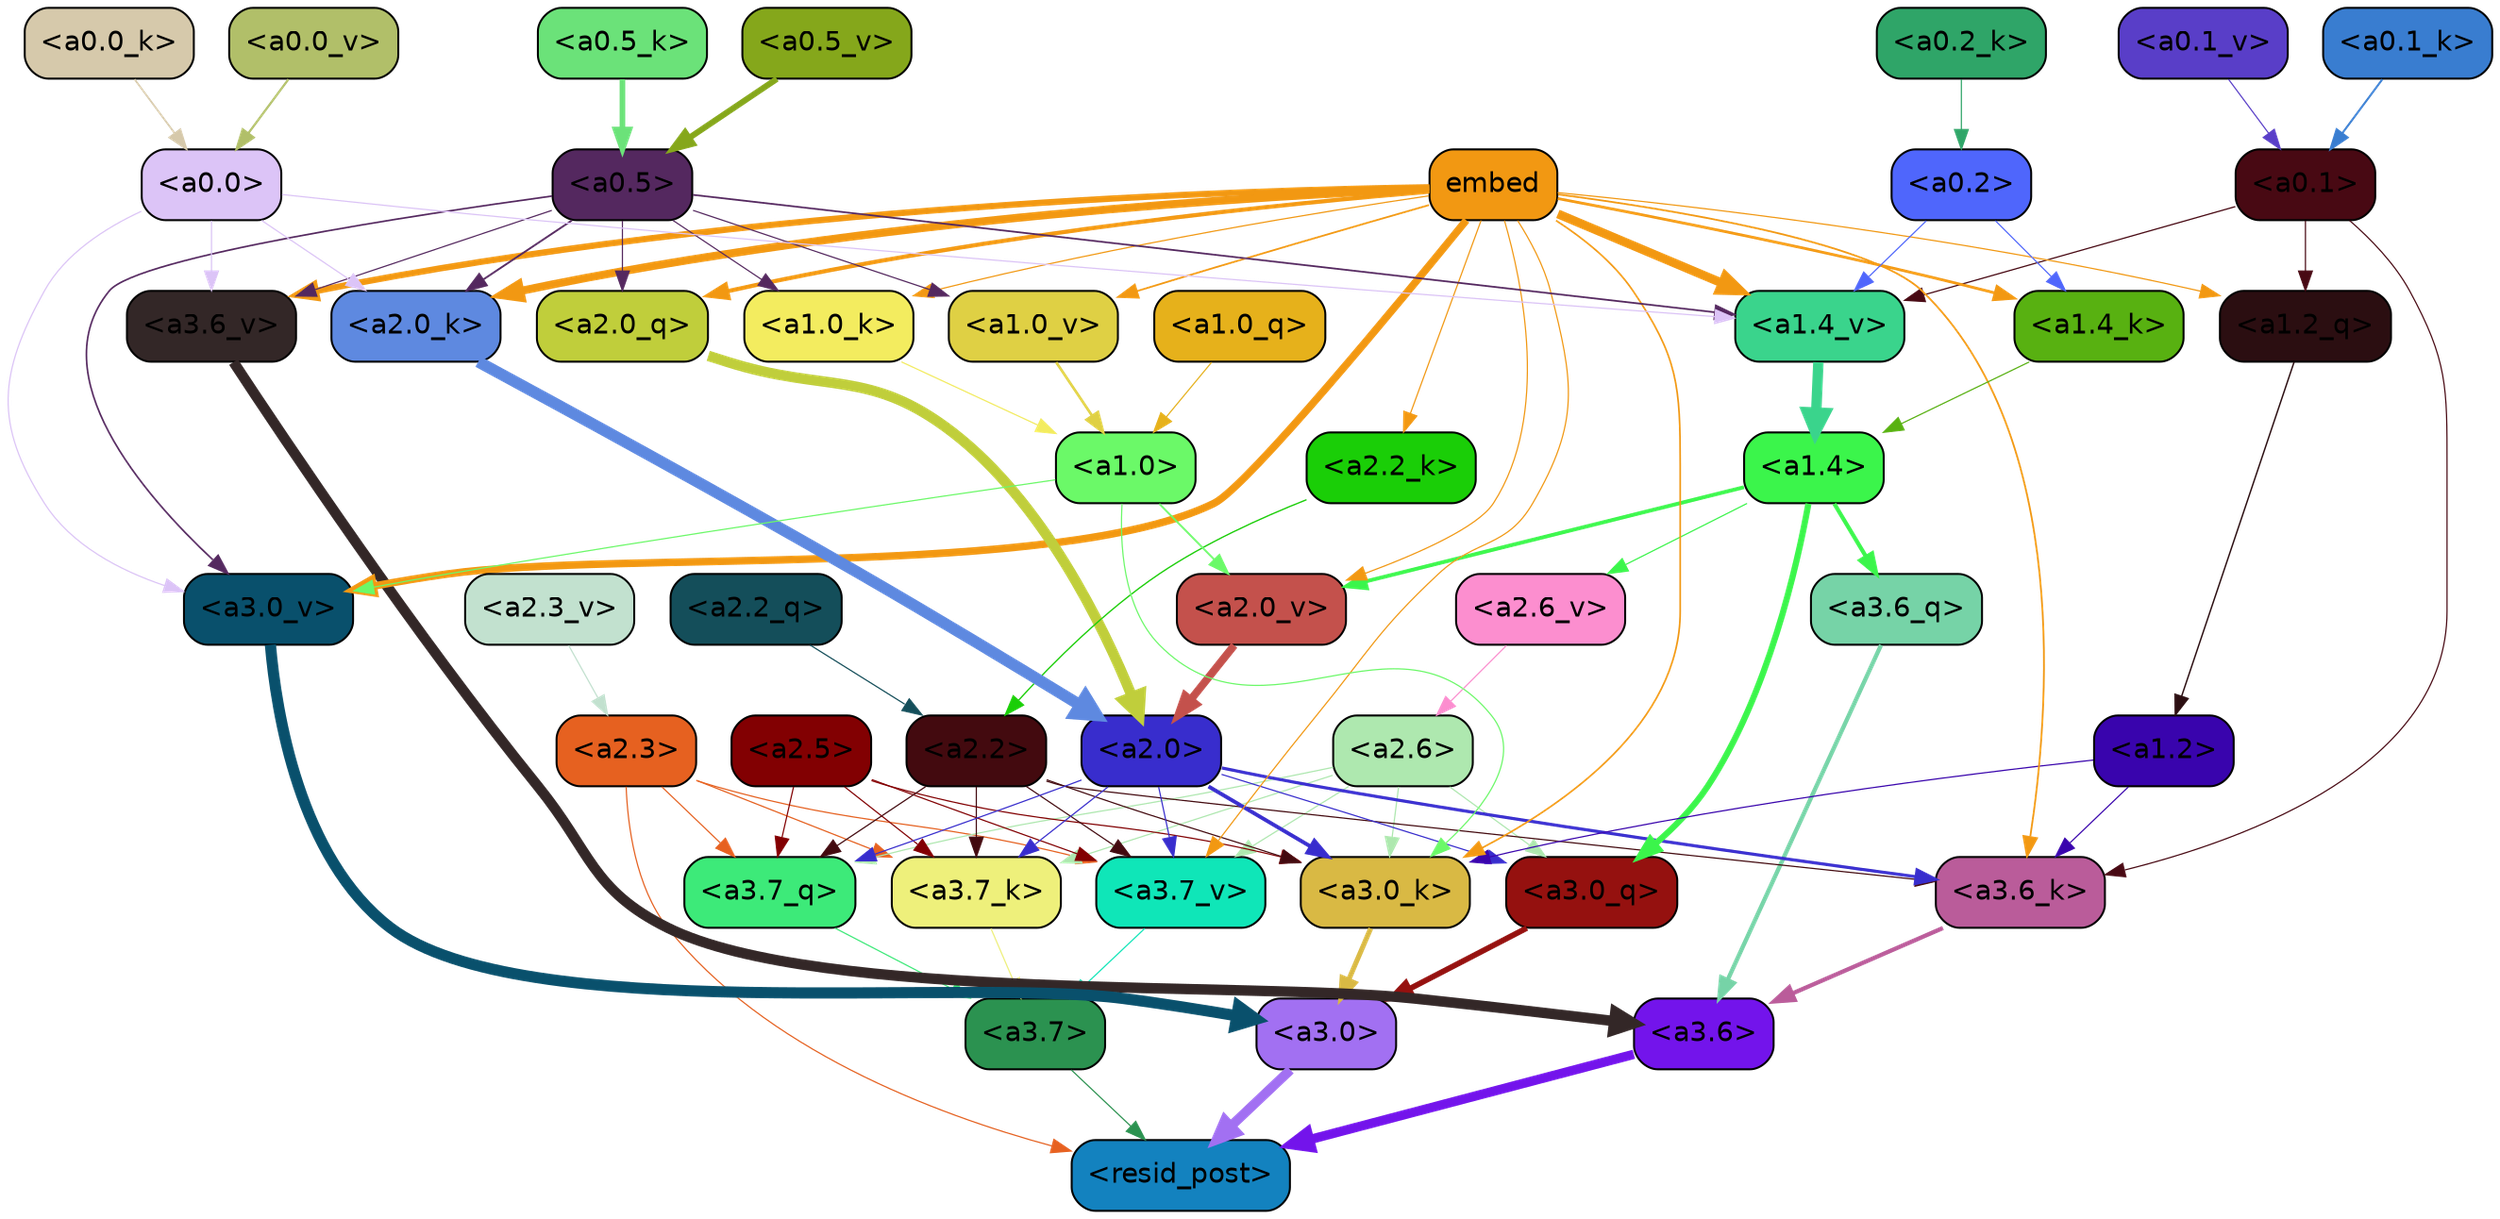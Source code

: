 strict digraph "" {
	graph [bgcolor=transparent,
		layout=dot,
		overlap=false,
		splines=true
	];
	"<a3.7>"	[color=black,
		fillcolor="#2b9250",
		fontname=Helvetica,
		shape=box,
		style="filled, rounded"];
	"<resid_post>"	[color=black,
		fillcolor="#1382bf",
		fontname=Helvetica,
		shape=box,
		style="filled, rounded"];
	"<a3.7>" -> "<resid_post>"	[color="#2b9250",
		penwidth=0.6];
	"<a3.6>"	[color=black,
		fillcolor="#7314eb",
		fontname=Helvetica,
		shape=box,
		style="filled, rounded"];
	"<a3.6>" -> "<resid_post>"	[color="#7314eb",
		penwidth=4.751592040061951];
	"<a3.0>"	[color=black,
		fillcolor="#a270f2",
		fontname=Helvetica,
		shape=box,
		style="filled, rounded"];
	"<a3.0>" -> "<resid_post>"	[color="#a270f2",
		penwidth=4.904066681861877];
	"<a2.3>"	[color=black,
		fillcolor="#e66120",
		fontname=Helvetica,
		shape=box,
		style="filled, rounded"];
	"<a2.3>" -> "<resid_post>"	[color="#e66120",
		penwidth=0.6];
	"<a3.7_q>"	[color=black,
		fillcolor="#3dea79",
		fontname=Helvetica,
		shape=box,
		style="filled, rounded"];
	"<a2.3>" -> "<a3.7_q>"	[color="#e66120",
		penwidth=0.6];
	"<a3.7_k>"	[color=black,
		fillcolor="#eef07b",
		fontname=Helvetica,
		shape=box,
		style="filled, rounded"];
	"<a2.3>" -> "<a3.7_k>"	[color="#e66120",
		penwidth=0.6069068089127541];
	"<a3.7_v>"	[color=black,
		fillcolor="#0fe6b8",
		fontname=Helvetica,
		shape=box,
		style="filled, rounded"];
	"<a2.3>" -> "<a3.7_v>"	[color="#e66120",
		penwidth=0.6];
	"<a3.7_q>" -> "<a3.7>"	[color="#3dea79",
		penwidth=0.6];
	"<a3.6_q>"	[color=black,
		fillcolor="#76d3a7",
		fontname=Helvetica,
		shape=box,
		style="filled, rounded"];
	"<a3.6_q>" -> "<a3.6>"	[color="#76d3a7",
		penwidth=2.160832464694977];
	"<a3.0_q>"	[color=black,
		fillcolor="#95110f",
		fontname=Helvetica,
		shape=box,
		style="filled, rounded"];
	"<a3.0_q>" -> "<a3.0>"	[color="#95110f",
		penwidth=2.870753765106201];
	"<a3.7_k>" -> "<a3.7>"	[color="#eef07b",
		penwidth=0.6];
	"<a3.6_k>"	[color=black,
		fillcolor="#ba5c9a",
		fontname=Helvetica,
		shape=box,
		style="filled, rounded"];
	"<a3.6_k>" -> "<a3.6>"	[color="#ba5c9a",
		penwidth=2.13908451795578];
	"<a3.0_k>"	[color=black,
		fillcolor="#d9b944",
		fontname=Helvetica,
		shape=box,
		style="filled, rounded"];
	"<a3.0_k>" -> "<a3.0>"	[color="#d9b944",
		penwidth=2.520303964614868];
	"<a3.7_v>" -> "<a3.7>"	[color="#0fe6b8",
		penwidth=0.6];
	"<a3.6_v>"	[color=black,
		fillcolor="#332727",
		fontname=Helvetica,
		shape=box,
		style="filled, rounded"];
	"<a3.6_v>" -> "<a3.6>"	[color="#332727",
		penwidth=5.297133803367615];
	"<a3.0_v>"	[color=black,
		fillcolor="#09506c",
		fontname=Helvetica,
		shape=box,
		style="filled, rounded"];
	"<a3.0_v>" -> "<a3.0>"	[color="#09506c",
		penwidth=5.680712580680847];
	"<a2.6>"	[color=black,
		fillcolor="#aee8af",
		fontname=Helvetica,
		shape=box,
		style="filled, rounded"];
	"<a2.6>" -> "<a3.7_q>"	[color="#aee8af",
		penwidth=0.6];
	"<a2.6>" -> "<a3.0_q>"	[color="#aee8af",
		penwidth=0.6];
	"<a2.6>" -> "<a3.7_k>"	[color="#aee8af",
		penwidth=0.6];
	"<a2.6>" -> "<a3.0_k>"	[color="#aee8af",
		penwidth=0.6];
	"<a2.6>" -> "<a3.7_v>"	[color="#aee8af",
		penwidth=0.6];
	"<a2.5>"	[color=black,
		fillcolor="#820002",
		fontname=Helvetica,
		shape=box,
		style="filled, rounded"];
	"<a2.5>" -> "<a3.7_q>"	[color="#820002",
		penwidth=0.6];
	"<a2.5>" -> "<a3.7_k>"	[color="#820002",
		penwidth=0.6];
	"<a2.5>" -> "<a3.0_k>"	[color="#820002",
		penwidth=0.6];
	"<a2.5>" -> "<a3.7_v>"	[color="#820002",
		penwidth=0.6];
	"<a2.2>"	[color=black,
		fillcolor="#430a0f",
		fontname=Helvetica,
		shape=box,
		style="filled, rounded"];
	"<a2.2>" -> "<a3.7_q>"	[color="#430a0f",
		penwidth=0.6];
	"<a2.2>" -> "<a3.7_k>"	[color="#430a0f",
		penwidth=0.6];
	"<a2.2>" -> "<a3.6_k>"	[color="#430a0f",
		penwidth=0.6];
	"<a2.2>" -> "<a3.0_k>"	[color="#430a0f",
		penwidth=0.6];
	"<a2.2>" -> "<a3.7_v>"	[color="#430a0f",
		penwidth=0.6];
	"<a2.0>"	[color=black,
		fillcolor="#382dcd",
		fontname=Helvetica,
		shape=box,
		style="filled, rounded"];
	"<a2.0>" -> "<a3.7_q>"	[color="#382dcd",
		penwidth=0.6];
	"<a2.0>" -> "<a3.0_q>"	[color="#382dcd",
		penwidth=0.6];
	"<a2.0>" -> "<a3.7_k>"	[color="#382dcd",
		penwidth=0.6];
	"<a2.0>" -> "<a3.6_k>"	[color="#382dcd",
		penwidth=1.564806342124939];
	"<a2.0>" -> "<a3.0_k>"	[color="#382dcd",
		penwidth=1.9353990852832794];
	"<a2.0>" -> "<a3.7_v>"	[color="#382dcd",
		penwidth=0.6];
	"<a1.4>"	[color=black,
		fillcolor="#3bf54b",
		fontname=Helvetica,
		shape=box,
		style="filled, rounded"];
	"<a1.4>" -> "<a3.6_q>"	[color="#3bf54b",
		penwidth=2.0727532356977463];
	"<a1.4>" -> "<a3.0_q>"	[color="#3bf54b",
		penwidth=3.1279823780059814];
	"<a2.6_v>"	[color=black,
		fillcolor="#fc8ecf",
		fontname=Helvetica,
		shape=box,
		style="filled, rounded"];
	"<a1.4>" -> "<a2.6_v>"	[color="#3bf54b",
		penwidth=0.6];
	"<a2.0_v>"	[color=black,
		fillcolor="#c4514c",
		fontname=Helvetica,
		shape=box,
		style="filled, rounded"];
	"<a1.4>" -> "<a2.0_v>"	[color="#3bf54b",
		penwidth=1.9170897603034973];
	"<a1.2>"	[color=black,
		fillcolor="#3904ad",
		fontname=Helvetica,
		shape=box,
		style="filled, rounded"];
	"<a1.2>" -> "<a3.6_k>"	[color="#3904ad",
		penwidth=0.6];
	"<a1.2>" -> "<a3.0_k>"	[color="#3904ad",
		penwidth=0.6];
	"<a0.1>"	[color=black,
		fillcolor="#480913",
		fontname=Helvetica,
		shape=box,
		style="filled, rounded"];
	"<a0.1>" -> "<a3.6_k>"	[color="#480913",
		penwidth=0.6];
	"<a1.2_q>"	[color=black,
		fillcolor="#2b0e11",
		fontname=Helvetica,
		shape=box,
		style="filled, rounded"];
	"<a0.1>" -> "<a1.2_q>"	[color="#480913",
		penwidth=0.6];
	"<a1.4_v>"	[color=black,
		fillcolor="#3ad48c",
		fontname=Helvetica,
		shape=box,
		style="filled, rounded"];
	"<a0.1>" -> "<a1.4_v>"	[color="#480913",
		penwidth=0.6202214732766151];
	embed	[color=black,
		fillcolor="#f29812",
		fontname=Helvetica,
		shape=box,
		style="filled, rounded"];
	embed -> "<a3.6_k>"	[color="#f29812",
		penwidth=0.8915999233722687];
	embed -> "<a3.0_k>"	[color="#f29812",
		penwidth=0.832088902592659];
	embed -> "<a3.7_v>"	[color="#f29812",
		penwidth=0.6];
	embed -> "<a3.6_v>"	[color="#f29812",
		penwidth=3.1840110421180725];
	embed -> "<a3.0_v>"	[color="#f29812",
		penwidth=3.8132747188210487];
	"<a2.0_q>"	[color=black,
		fillcolor="#c0ce3b",
		fontname=Helvetica,
		shape=box,
		style="filled, rounded"];
	embed -> "<a2.0_q>"	[color="#f29812",
		penwidth=2.084651827812195];
	"<a2.2_k>"	[color=black,
		fillcolor="#1ace07",
		fontname=Helvetica,
		shape=box,
		style="filled, rounded"];
	embed -> "<a2.2_k>"	[color="#f29812",
		penwidth=0.6];
	"<a2.0_k>"	[color=black,
		fillcolor="#5e89e0",
		fontname=Helvetica,
		shape=box,
		style="filled, rounded"];
	embed -> "<a2.0_k>"	[color="#f29812",
		penwidth=4.084526404738426];
	embed -> "<a2.0_v>"	[color="#f29812",
		penwidth=0.6];
	embed -> "<a1.2_q>"	[color="#f29812",
		penwidth=0.6];
	"<a1.4_k>"	[color=black,
		fillcolor="#58b111",
		fontname=Helvetica,
		shape=box,
		style="filled, rounded"];
	embed -> "<a1.4_k>"	[color="#f29812",
		penwidth=1.3912410736083984];
	"<a1.0_k>"	[color=black,
		fillcolor="#f3ec5f",
		fontname=Helvetica,
		shape=box,
		style="filled, rounded"];
	embed -> "<a1.0_k>"	[color="#f29812",
		penwidth=0.6];
	embed -> "<a1.4_v>"	[color="#f29812",
		penwidth=4.4888065457344055];
	"<a1.0_v>"	[color=black,
		fillcolor="#dfd044",
		fontname=Helvetica,
		shape=box,
		style="filled, rounded"];
	embed -> "<a1.0_v>"	[color="#f29812",
		penwidth=0.8796700537204742];
	"<a1.0>"	[color=black,
		fillcolor="#6bf968",
		fontname=Helvetica,
		shape=box,
		style="filled, rounded"];
	"<a1.0>" -> "<a3.0_k>"	[color="#6bf968",
		penwidth=0.6];
	"<a1.0>" -> "<a3.0_v>"	[color="#6bf968",
		penwidth=0.6];
	"<a1.0>" -> "<a2.0_v>"	[color="#6bf968",
		penwidth=0.9450988052412868];
	"<a0.5>"	[color=black,
		fillcolor="#54285f",
		fontname=Helvetica,
		shape=box,
		style="filled, rounded"];
	"<a0.5>" -> "<a3.6_v>"	[color="#54285f",
		penwidth=0.6];
	"<a0.5>" -> "<a3.0_v>"	[color="#54285f",
		penwidth=0.8331108838319778];
	"<a0.5>" -> "<a2.0_q>"	[color="#54285f",
		penwidth=0.6];
	"<a0.5>" -> "<a2.0_k>"	[color="#54285f",
		penwidth=0.9412797391414642];
	"<a0.5>" -> "<a1.0_k>"	[color="#54285f",
		penwidth=0.6];
	"<a0.5>" -> "<a1.4_v>"	[color="#54285f",
		penwidth=0.8757842034101486];
	"<a0.5>" -> "<a1.0_v>"	[color="#54285f",
		penwidth=0.6];
	"<a0.0>"	[color=black,
		fillcolor="#dcc4f7",
		fontname=Helvetica,
		shape=box,
		style="filled, rounded"];
	"<a0.0>" -> "<a3.6_v>"	[color="#dcc4f7",
		penwidth=0.6];
	"<a0.0>" -> "<a3.0_v>"	[color="#dcc4f7",
		penwidth=0.6];
	"<a0.0>" -> "<a2.0_k>"	[color="#dcc4f7",
		penwidth=0.6];
	"<a0.0>" -> "<a1.4_v>"	[color="#dcc4f7",
		penwidth=0.6];
	"<a2.2_q>"	[color=black,
		fillcolor="#144e5a",
		fontname=Helvetica,
		shape=box,
		style="filled, rounded"];
	"<a2.2_q>" -> "<a2.2>"	[color="#144e5a",
		penwidth=0.6];
	"<a2.0_q>" -> "<a2.0>"	[color="#c0ce3b",
		penwidth=5.29856276512146];
	"<a2.2_k>" -> "<a2.2>"	[color="#1ace07",
		penwidth=0.6722683310508728];
	"<a2.0_k>" -> "<a2.0>"	[color="#5e89e0",
		penwidth=5.859246134757996];
	"<a2.6_v>" -> "<a2.6>"	[color="#fc8ecf",
		penwidth=0.6];
	"<a2.3_v>"	[color=black,
		fillcolor="#c2e1cf",
		fontname=Helvetica,
		shape=box,
		style="filled, rounded"];
	"<a2.3_v>" -> "<a2.3>"	[color="#c2e1cf",
		penwidth=0.6];
	"<a2.0_v>" -> "<a2.0>"	[color="#c4514c",
		penwidth=3.9621697664260864];
	"<a1.2_q>" -> "<a1.2>"	[color="#2b0e11",
		penwidth=0.7185482024215162];
	"<a1.0_q>"	[color=black,
		fillcolor="#e6b11b",
		fontname=Helvetica,
		shape=box,
		style="filled, rounded"];
	"<a1.0_q>" -> "<a1.0>"	[color="#e6b11b",
		penwidth=0.6];
	"<a1.4_k>" -> "<a1.4>"	[color="#58b111",
		penwidth=0.6];
	"<a1.0_k>" -> "<a1.0>"	[color="#f3ec5f",
		penwidth=0.6];
	"<a1.4_v>" -> "<a1.4>"	[color="#3ad48c",
		penwidth=5.280138969421387];
	"<a1.0_v>" -> "<a1.0>"	[color="#dfd044",
		penwidth=1.318962275981903];
	"<a0.2>"	[color=black,
		fillcolor="#4f66fc",
		fontname=Helvetica,
		shape=box,
		style="filled, rounded"];
	"<a0.2>" -> "<a1.4_k>"	[color="#4f66fc",
		penwidth=0.6];
	"<a0.2>" -> "<a1.4_v>"	[color="#4f66fc",
		penwidth=0.6];
	"<a0.5_k>"	[color=black,
		fillcolor="#6be279",
		fontname=Helvetica,
		shape=box,
		style="filled, rounded"];
	"<a0.5_k>" -> "<a0.5>"	[color="#6be279",
		penwidth=2.833264708518982];
	"<a0.2_k>"	[color=black,
		fillcolor="#2fa568",
		fontname=Helvetica,
		shape=box,
		style="filled, rounded"];
	"<a0.2_k>" -> "<a0.2>"	[color="#2fa568",
		penwidth=0.6];
	"<a0.1_k>"	[color=black,
		fillcolor="#397dd0",
		fontname=Helvetica,
		shape=box,
		style="filled, rounded"];
	"<a0.1_k>" -> "<a0.1>"	[color="#397dd0",
		penwidth=1.0085628032684326];
	"<a0.0_k>"	[color=black,
		fillcolor="#d6c9ab",
		fontname=Helvetica,
		shape=box,
		style="filled, rounded"];
	"<a0.0_k>" -> "<a0.0>"	[color="#d6c9ab",
		penwidth=0.8747712969779968];
	"<a0.5_v>"	[color=black,
		fillcolor="#85a71b",
		fontname=Helvetica,
		shape=box,
		style="filled, rounded"];
	"<a0.5_v>" -> "<a0.5>"	[color="#85a71b",
		penwidth=3.0403636693954468];
	"<a0.1_v>"	[color=black,
		fillcolor="#593ec8",
		fontname=Helvetica,
		shape=box,
		style="filled, rounded"];
	"<a0.1_v>" -> "<a0.1>"	[color="#593ec8",
		penwidth=0.6];
	"<a0.0_v>"	[color=black,
		fillcolor="#b1bf69",
		fontname=Helvetica,
		shape=box,
		style="filled, rounded"];
	"<a0.0_v>" -> "<a0.0>"	[color="#b1bf69",
		penwidth=1.1078208088874817];
}
